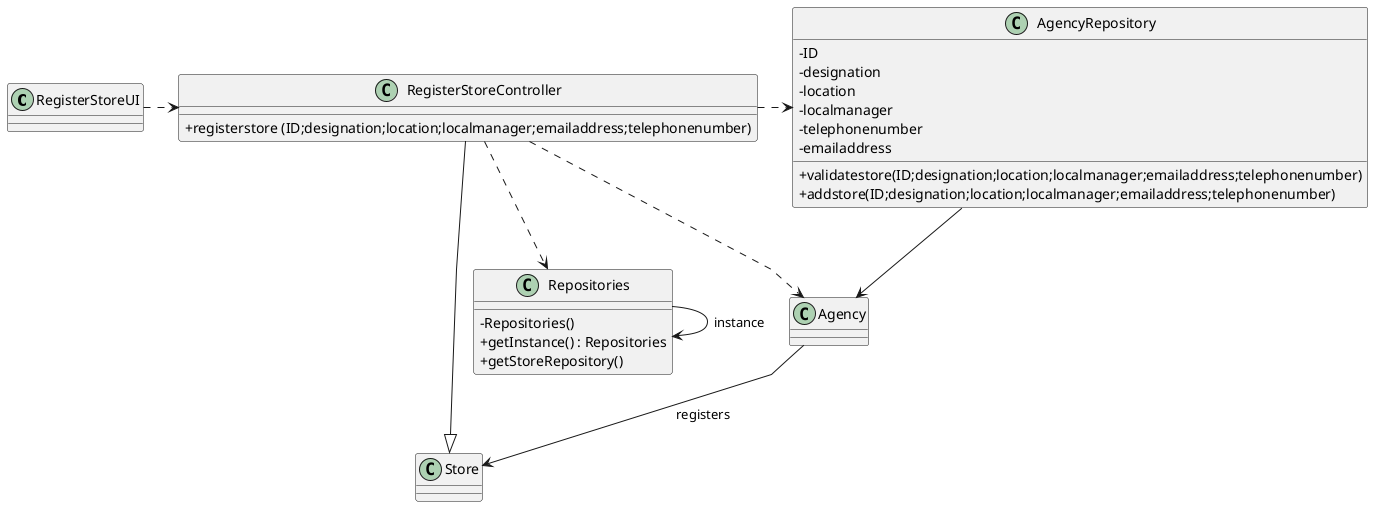 @startuml
'skinparam monochrome true
skinparam packageStyle rectangle
skinparam shadowing false
skinparam linetype polyline
'skinparam linetype orto

skinparam classAttributeIconSize 0

'left to right direction

class RegisterStoreUI

class RegisterStoreController{
+registerstore (ID;designation;location;localmanager;emailaddress;telephonenumber)
}

class Repositories {
    - Repositories()
    + getInstance() : Repositories
    + getStoreRepository()
}

class Agency{
}
class AgencyRepository{
    -ID
    -designation
    -location
    -localmanager
    -telephonenumber
    -emailaddress

    +validatestore(ID;designation;location;localmanager;emailaddress;telephonenumber)
    +addstore(ID;designation;location;localmanager;emailaddress;telephonenumber)
    }


RegisterStoreController -|> Store

RegisterStoreUI .> RegisterStoreController

RegisterStoreController .> AgencyRepository
RegisterStoreController .-> Repositories
RegisterStoreController .-> Agency

Repositories -> Repositories : instance

AgencyRepository --> Agency

Agency --> Store  : registers


@enduml